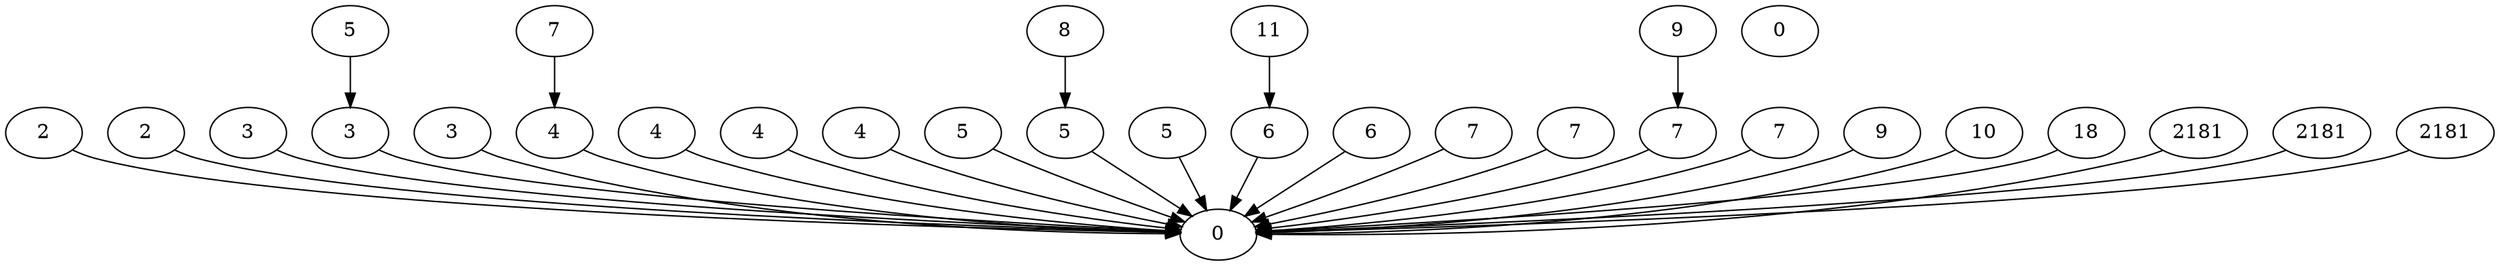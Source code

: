 digraph sample {
10->0
11->0
12->0
20->0
28->0
15->0
26->0
23->0
24->0
16->20
5->0
29->0
13->0
21->0
18->0
17->0
22->0
30->0
9->15
8->0
19->29
27->30
25->0
4->0
14->21
7->0
2->0
6->0
1->0
3 [label=0]
10 [label=2]
11 [label=2]
12 [label=3]
20 [label=3]
28 [label=3]
15 [label=4]
26 [label=4]
23 [label=4]
24 [label=4]
16 [label=5]
5 [label=5]
29 [label=5]
13 [label=5]
21 [label=6]
18 [label=6]
17 [label=7]
22 [label=7]
30 [label=7]
9 [label=7]
8 [label=7]
19 [label=8]
27 [label=9]
25 [label=9]
4 [label=10]
14 [label=11]
7 [label=18]
2 [label=2181]
6 [label=2181]
1 [label=2181]
}